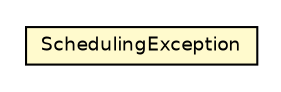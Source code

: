 #!/usr/local/bin/dot
#
# Class diagram 
# Generated by UMLGraph version 5.4 (http://www.umlgraph.org/)
#

digraph G {
	edge [fontname="Helvetica",fontsize=10,labelfontname="Helvetica",labelfontsize=10];
	node [fontname="Helvetica",fontsize=10,shape=plaintext];
	nodesep=0.25;
	ranksep=0.5;
	// jsl.modeling.SchedulingException
	c193582 [label=<<table title="jsl.modeling.SchedulingException" border="0" cellborder="1" cellspacing="0" cellpadding="2" port="p" bgcolor="lemonChiffon" href="./SchedulingException.html">
		<tr><td><table border="0" cellspacing="0" cellpadding="1">
<tr><td align="center" balign="center"> SchedulingException </td></tr>
		</table></td></tr>
		</table>>, URL="./SchedulingException.html", fontname="Helvetica", fontcolor="black", fontsize=9.0];
}

